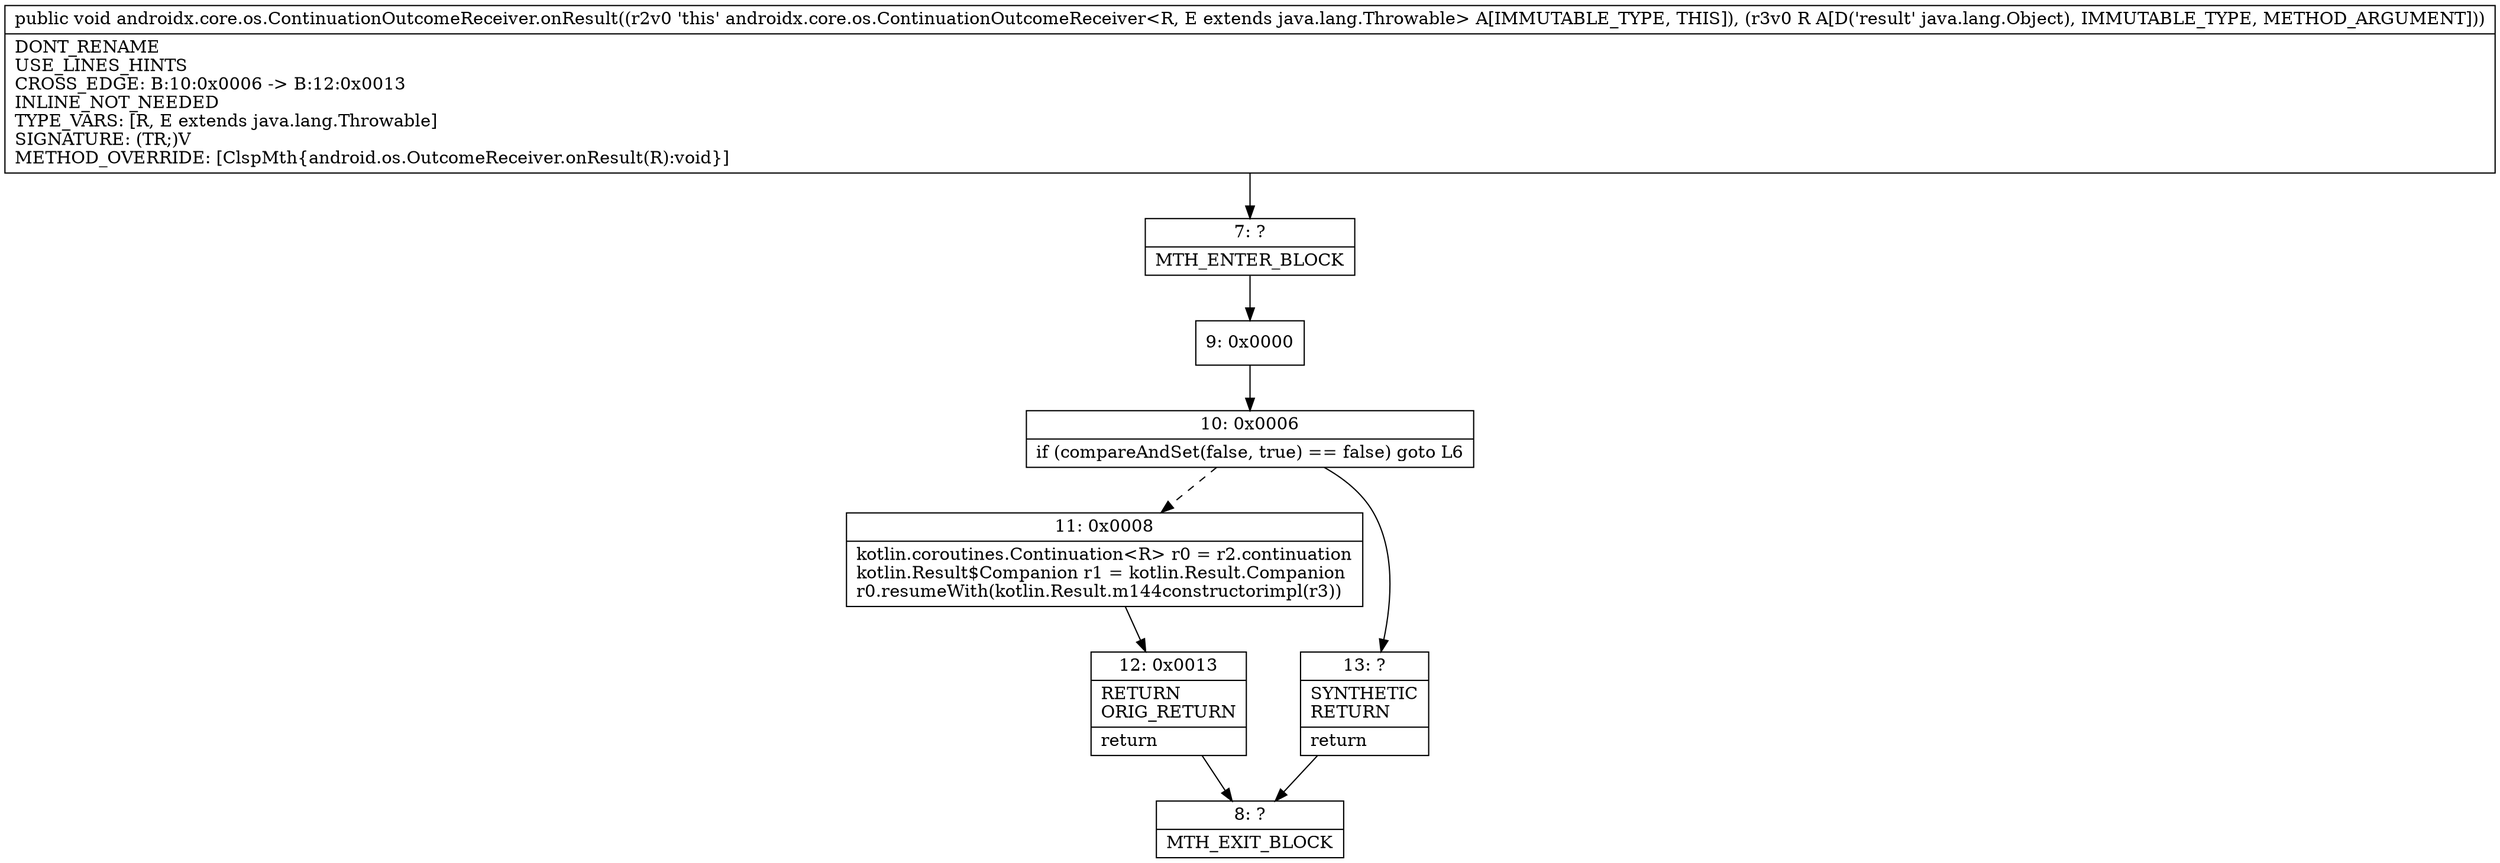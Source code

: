 digraph "CFG forandroidx.core.os.ContinuationOutcomeReceiver.onResult(Ljava\/lang\/Object;)V" {
Node_7 [shape=record,label="{7\:\ ?|MTH_ENTER_BLOCK\l}"];
Node_9 [shape=record,label="{9\:\ 0x0000}"];
Node_10 [shape=record,label="{10\:\ 0x0006|if (compareAndSet(false, true) == false) goto L6\l}"];
Node_11 [shape=record,label="{11\:\ 0x0008|kotlin.coroutines.Continuation\<R\> r0 = r2.continuation\lkotlin.Result$Companion r1 = kotlin.Result.Companion\lr0.resumeWith(kotlin.Result.m144constructorimpl(r3))\l}"];
Node_12 [shape=record,label="{12\:\ 0x0013|RETURN\lORIG_RETURN\l|return\l}"];
Node_8 [shape=record,label="{8\:\ ?|MTH_EXIT_BLOCK\l}"];
Node_13 [shape=record,label="{13\:\ ?|SYNTHETIC\lRETURN\l|return\l}"];
MethodNode[shape=record,label="{public void androidx.core.os.ContinuationOutcomeReceiver.onResult((r2v0 'this' androidx.core.os.ContinuationOutcomeReceiver\<R, E extends java.lang.Throwable\> A[IMMUTABLE_TYPE, THIS]), (r3v0 R A[D('result' java.lang.Object), IMMUTABLE_TYPE, METHOD_ARGUMENT]))  | DONT_RENAME\lUSE_LINES_HINTS\lCROSS_EDGE: B:10:0x0006 \-\> B:12:0x0013\lINLINE_NOT_NEEDED\lTYPE_VARS: [R, E extends java.lang.Throwable]\lSIGNATURE: (TR;)V\lMETHOD_OVERRIDE: [ClspMth\{android.os.OutcomeReceiver.onResult(R):void\}]\l}"];
MethodNode -> Node_7;Node_7 -> Node_9;
Node_9 -> Node_10;
Node_10 -> Node_11[style=dashed];
Node_10 -> Node_13;
Node_11 -> Node_12;
Node_12 -> Node_8;
Node_13 -> Node_8;
}

